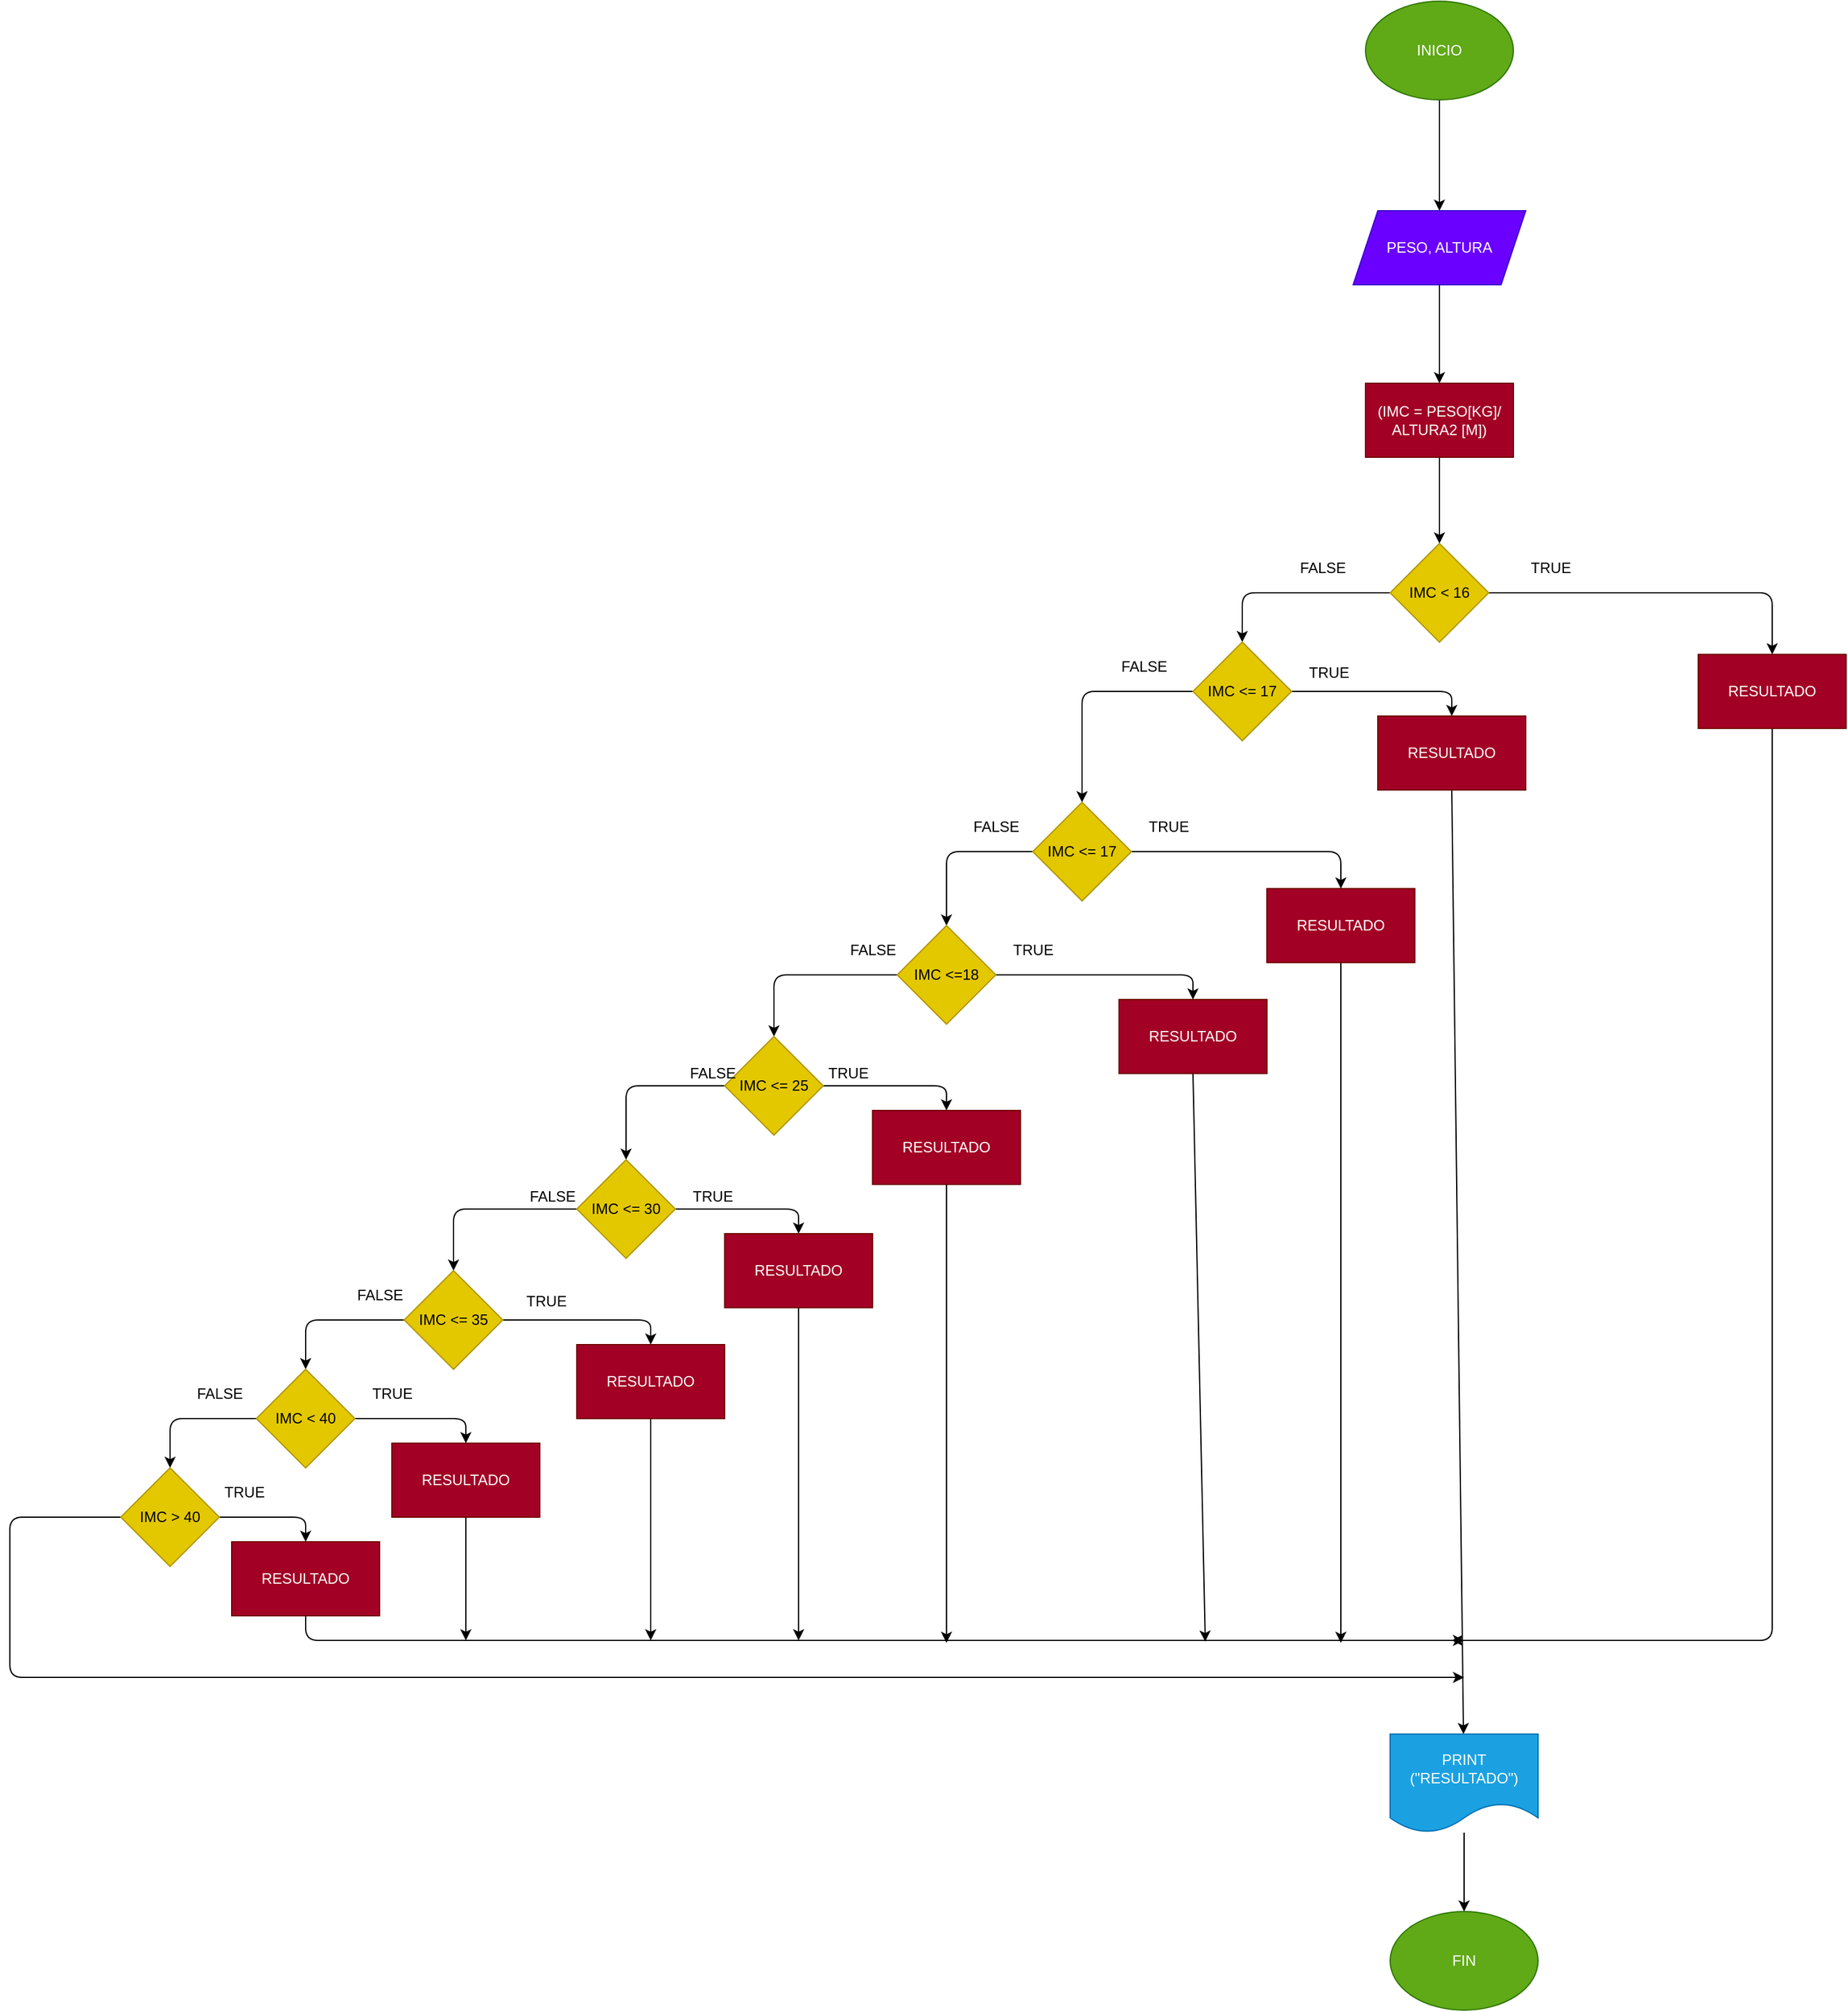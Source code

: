 <mxfile>
    <diagram id="zsZ2bDsrWCghvOntboJc" name="Página-1">
        <mxGraphModel dx="1831" dy="409" grid="1" gridSize="10" guides="1" tooltips="1" connect="1" arrows="1" fold="1" page="1" pageScale="1" pageWidth="1169" pageHeight="827" math="0" shadow="0">
            <root>
                <mxCell id="0"/>
                <mxCell id="1" parent="0"/>
                <mxCell id="4" value="" style="edgeStyle=none;html=1;" edge="1" parent="1" source="2" target="3">
                    <mxGeometry relative="1" as="geometry"/>
                </mxCell>
                <mxCell id="2" value="INICIO" style="ellipse;whiteSpace=wrap;html=1;fillColor=#60a917;fontColor=#ffffff;strokeColor=#2D7600;" vertex="1" parent="1">
                    <mxGeometry x="300" width="120" height="80" as="geometry"/>
                </mxCell>
                <mxCell id="6" value="" style="edgeStyle=none;html=1;" edge="1" parent="1" source="3" target="5">
                    <mxGeometry relative="1" as="geometry"/>
                </mxCell>
                <mxCell id="3" value="PESO, ALTURA" style="shape=parallelogram;perimeter=parallelogramPerimeter;whiteSpace=wrap;html=1;fixedSize=1;fillColor=#6a00ff;fontColor=#ffffff;strokeColor=#3700CC;" vertex="1" parent="1">
                    <mxGeometry x="290" y="170" width="140" height="60" as="geometry"/>
                </mxCell>
                <mxCell id="8" value="" style="edgeStyle=none;html=1;" edge="1" parent="1" source="5" target="7">
                    <mxGeometry relative="1" as="geometry"/>
                </mxCell>
                <mxCell id="5" value="(IMC = PESO[KG]/&lt;br&gt;ALTURA2 [M])" style="whiteSpace=wrap;html=1;fillColor=#a20025;fontColor=#ffffff;strokeColor=#6F0000;" vertex="1" parent="1">
                    <mxGeometry x="300" y="310" width="120" height="60" as="geometry"/>
                </mxCell>
                <mxCell id="9" style="edgeStyle=none;html=1;" edge="1" parent="1" source="7" target="10">
                    <mxGeometry relative="1" as="geometry">
                        <mxPoint x="630" y="580" as="targetPoint"/>
                        <Array as="points">
                            <mxPoint x="630" y="480"/>
                        </Array>
                    </mxGeometry>
                </mxCell>
                <mxCell id="15" style="edgeStyle=none;html=1;exitX=0;exitY=0.5;exitDx=0;exitDy=0;" edge="1" parent="1" source="7" target="16">
                    <mxGeometry relative="1" as="geometry">
                        <mxPoint x="200" y="560" as="targetPoint"/>
                        <Array as="points">
                            <mxPoint x="200" y="480"/>
                        </Array>
                    </mxGeometry>
                </mxCell>
                <mxCell id="7" value="IMC &amp;lt; 16" style="rhombus;whiteSpace=wrap;html=1;fillColor=#e3c800;fontColor=#000000;strokeColor=#B09500;" vertex="1" parent="1">
                    <mxGeometry x="320" y="440" width="80" height="80" as="geometry"/>
                </mxCell>
                <mxCell id="72" style="edgeStyle=none;html=1;" edge="1" parent="1" source="10">
                    <mxGeometry relative="1" as="geometry">
                        <mxPoint x="370" y="1330" as="targetPoint"/>
                        <Array as="points">
                            <mxPoint x="630" y="1330"/>
                        </Array>
                    </mxGeometry>
                </mxCell>
                <mxCell id="10" value="RESULTADO" style="rounded=0;whiteSpace=wrap;html=1;fillColor=#a20025;fontColor=#ffffff;strokeColor=#6F0000;" vertex="1" parent="1">
                    <mxGeometry x="570" y="530" width="120" height="60" as="geometry"/>
                </mxCell>
                <mxCell id="12" value="TRUE" style="text;html=1;align=center;verticalAlign=middle;resizable=0;points=[];autosize=1;strokeColor=none;fillColor=none;" vertex="1" parent="1">
                    <mxGeometry x="420" y="445" width="60" height="30" as="geometry"/>
                </mxCell>
                <mxCell id="14" value="FALSE" style="text;html=1;align=center;verticalAlign=middle;resizable=0;points=[];autosize=1;strokeColor=none;fillColor=none;" vertex="1" parent="1">
                    <mxGeometry x="235" y="445" width="60" height="30" as="geometry"/>
                </mxCell>
                <mxCell id="17" style="edgeStyle=none;html=1;exitX=1;exitY=0.5;exitDx=0;exitDy=0;" edge="1" parent="1" source="16" target="18">
                    <mxGeometry relative="1" as="geometry">
                        <mxPoint x="370" y="610" as="targetPoint"/>
                        <Array as="points">
                            <mxPoint x="370" y="560"/>
                        </Array>
                    </mxGeometry>
                </mxCell>
                <mxCell id="20" style="edgeStyle=none;html=1;exitX=0;exitY=0.5;exitDx=0;exitDy=0;" edge="1" parent="1" source="16" target="21">
                    <mxGeometry relative="1" as="geometry">
                        <mxPoint x="70" y="630" as="targetPoint"/>
                        <Array as="points">
                            <mxPoint x="70" y="560"/>
                        </Array>
                    </mxGeometry>
                </mxCell>
                <mxCell id="16" value="IMC &amp;lt;= 17" style="rhombus;whiteSpace=wrap;html=1;fillColor=#e3c800;fontColor=#000000;strokeColor=#B09500;" vertex="1" parent="1">
                    <mxGeometry x="160" y="520" width="80" height="80" as="geometry"/>
                </mxCell>
                <mxCell id="66" style="edgeStyle=none;html=1;exitX=0.5;exitY=1;exitDx=0;exitDy=0;" edge="1" parent="1" source="18" target="74">
                    <mxGeometry relative="1" as="geometry">
                        <mxPoint x="380" y="1446" as="targetPoint"/>
                    </mxGeometry>
                </mxCell>
                <mxCell id="18" value="RESULTADO" style="rounded=0;whiteSpace=wrap;html=1;fillColor=#a20025;fontColor=#ffffff;strokeColor=#6F0000;" vertex="1" parent="1">
                    <mxGeometry x="310" y="580" width="120" height="60" as="geometry"/>
                </mxCell>
                <mxCell id="19" value="TRUE" style="text;html=1;align=center;verticalAlign=middle;resizable=0;points=[];autosize=1;strokeColor=none;fillColor=none;" vertex="1" parent="1">
                    <mxGeometry x="240" y="530" width="60" height="30" as="geometry"/>
                </mxCell>
                <mxCell id="22" style="edgeStyle=none;html=1;" edge="1" parent="1" source="21" target="23">
                    <mxGeometry relative="1" as="geometry">
                        <mxPoint x="280" y="750" as="targetPoint"/>
                        <Array as="points">
                            <mxPoint x="280" y="690"/>
                        </Array>
                    </mxGeometry>
                </mxCell>
                <mxCell id="24" style="edgeStyle=none;html=1;exitX=0;exitY=0.5;exitDx=0;exitDy=0;" edge="1" parent="1" source="21" target="25">
                    <mxGeometry relative="1" as="geometry">
                        <mxPoint x="-40" y="790" as="targetPoint"/>
                        <Array as="points">
                            <mxPoint x="-40" y="690"/>
                        </Array>
                    </mxGeometry>
                </mxCell>
                <mxCell id="21" value="IMC &amp;lt;= 17" style="rhombus;whiteSpace=wrap;html=1;fillColor=#e3c800;fontColor=#000000;strokeColor=#B09500;" vertex="1" parent="1">
                    <mxGeometry x="30" y="650" width="80" height="80" as="geometry"/>
                </mxCell>
                <mxCell id="71" style="edgeStyle=none;html=1;exitX=0.5;exitY=1;exitDx=0;exitDy=0;" edge="1" parent="1" source="23">
                    <mxGeometry relative="1" as="geometry">
                        <mxPoint x="280" y="1332" as="targetPoint"/>
                    </mxGeometry>
                </mxCell>
                <mxCell id="23" value="RESULTADO" style="rounded=0;whiteSpace=wrap;html=1;fillColor=#a20025;fontColor=#ffffff;strokeColor=#6F0000;" vertex="1" parent="1">
                    <mxGeometry x="220" y="720" width="120" height="60" as="geometry"/>
                </mxCell>
                <mxCell id="29" style="edgeStyle=none;html=1;exitX=1;exitY=0.5;exitDx=0;exitDy=0;" edge="1" parent="1" source="25" target="30">
                    <mxGeometry relative="1" as="geometry">
                        <mxPoint x="160" y="840" as="targetPoint"/>
                        <Array as="points">
                            <mxPoint x="160" y="790"/>
                        </Array>
                    </mxGeometry>
                </mxCell>
                <mxCell id="31" style="edgeStyle=none;html=1;exitX=0;exitY=0.5;exitDx=0;exitDy=0;" edge="1" parent="1" source="25" target="32">
                    <mxGeometry relative="1" as="geometry">
                        <mxPoint x="-180" y="880" as="targetPoint"/>
                        <Array as="points">
                            <mxPoint x="-180" y="790"/>
                        </Array>
                    </mxGeometry>
                </mxCell>
                <mxCell id="25" value="IMC &amp;lt;=18" style="rhombus;whiteSpace=wrap;html=1;fillColor=#e3c800;fontColor=#000000;strokeColor=#B09500;" vertex="1" parent="1">
                    <mxGeometry x="-80" y="750" width="80" height="80" as="geometry"/>
                </mxCell>
                <mxCell id="26" value="TRUE" style="text;html=1;align=center;verticalAlign=middle;resizable=0;points=[];autosize=1;strokeColor=none;fillColor=none;" vertex="1" parent="1">
                    <mxGeometry x="110" y="655" width="60" height="30" as="geometry"/>
                </mxCell>
                <mxCell id="27" value="FALSE" style="text;html=1;align=center;verticalAlign=middle;resizable=0;points=[];autosize=1;strokeColor=none;fillColor=none;" vertex="1" parent="1">
                    <mxGeometry x="-30" y="655" width="60" height="30" as="geometry"/>
                </mxCell>
                <mxCell id="28" value="FALSE" style="text;html=1;align=center;verticalAlign=middle;resizable=0;points=[];autosize=1;strokeColor=none;fillColor=none;" vertex="1" parent="1">
                    <mxGeometry x="90" y="525" width="60" height="30" as="geometry"/>
                </mxCell>
                <mxCell id="70" style="edgeStyle=none;html=1;exitX=0.5;exitY=1;exitDx=0;exitDy=0;" edge="1" parent="1" source="30">
                    <mxGeometry relative="1" as="geometry">
                        <mxPoint x="170" y="1331" as="targetPoint"/>
                    </mxGeometry>
                </mxCell>
                <mxCell id="30" value="RESULTADO" style="rounded=0;whiteSpace=wrap;html=1;fillColor=#a20025;fontColor=#ffffff;strokeColor=#6F0000;" vertex="1" parent="1">
                    <mxGeometry x="100" y="810" width="120" height="60" as="geometry"/>
                </mxCell>
                <mxCell id="33" style="edgeStyle=none;html=1;exitX=1;exitY=0.5;exitDx=0;exitDy=0;" edge="1" parent="1" source="32" target="34">
                    <mxGeometry relative="1" as="geometry">
                        <mxPoint x="-40" y="930" as="targetPoint"/>
                        <Array as="points">
                            <mxPoint x="-40" y="880"/>
                        </Array>
                    </mxGeometry>
                </mxCell>
                <mxCell id="35" style="edgeStyle=none;html=1;exitX=0;exitY=0.5;exitDx=0;exitDy=0;" edge="1" parent="1" source="32" target="36">
                    <mxGeometry relative="1" as="geometry">
                        <mxPoint x="-300" y="980" as="targetPoint"/>
                        <Array as="points">
                            <mxPoint x="-300" y="880"/>
                        </Array>
                    </mxGeometry>
                </mxCell>
                <mxCell id="32" value="IMC &amp;lt;= 25" style="rhombus;whiteSpace=wrap;html=1;fillColor=#e3c800;fontColor=#000000;strokeColor=#B09500;" vertex="1" parent="1">
                    <mxGeometry x="-220" y="840" width="80" height="80" as="geometry"/>
                </mxCell>
                <mxCell id="69" style="edgeStyle=none;html=1;" edge="1" parent="1" source="34">
                    <mxGeometry relative="1" as="geometry">
                        <mxPoint x="-40" y="1332" as="targetPoint"/>
                    </mxGeometry>
                </mxCell>
                <mxCell id="34" value="RESULTADO" style="rounded=0;whiteSpace=wrap;html=1;fillColor=#a20025;fontColor=#ffffff;strokeColor=#6F0000;" vertex="1" parent="1">
                    <mxGeometry x="-100" y="900" width="120" height="60" as="geometry"/>
                </mxCell>
                <mxCell id="37" style="edgeStyle=none;html=1;" edge="1" parent="1" source="36" target="38">
                    <mxGeometry relative="1" as="geometry">
                        <mxPoint x="-160" y="1030" as="targetPoint"/>
                        <Array as="points">
                            <mxPoint x="-160" y="980"/>
                        </Array>
                    </mxGeometry>
                </mxCell>
                <mxCell id="39" style="edgeStyle=none;html=1;" edge="1" parent="1" source="36" target="40">
                    <mxGeometry relative="1" as="geometry">
                        <mxPoint x="-440" y="1070" as="targetPoint"/>
                        <Array as="points">
                            <mxPoint x="-440" y="980"/>
                        </Array>
                    </mxGeometry>
                </mxCell>
                <mxCell id="36" value="IMC &amp;lt;= 30" style="rhombus;whiteSpace=wrap;html=1;fillColor=#e3c800;fontColor=#000000;strokeColor=#B09500;" vertex="1" parent="1">
                    <mxGeometry x="-340" y="940" width="80" height="80" as="geometry"/>
                </mxCell>
                <mxCell id="68" style="edgeStyle=none;html=1;" edge="1" parent="1" source="38">
                    <mxGeometry relative="1" as="geometry">
                        <mxPoint x="-160" y="1330" as="targetPoint"/>
                    </mxGeometry>
                </mxCell>
                <mxCell id="38" value="RESULTADO" style="rounded=0;whiteSpace=wrap;html=1;fillColor=#a20025;fontColor=#ffffff;strokeColor=#6F0000;" vertex="1" parent="1">
                    <mxGeometry x="-220" y="1000" width="120" height="60" as="geometry"/>
                </mxCell>
                <mxCell id="41" style="edgeStyle=none;html=1;" edge="1" parent="1" source="40" target="42">
                    <mxGeometry relative="1" as="geometry">
                        <mxPoint x="-280" y="1120" as="targetPoint"/>
                        <Array as="points">
                            <mxPoint x="-280" y="1070"/>
                        </Array>
                    </mxGeometry>
                </mxCell>
                <mxCell id="43" style="edgeStyle=none;html=1;" edge="1" parent="1" source="40" target="44">
                    <mxGeometry relative="1" as="geometry">
                        <mxPoint x="-560" y="1150" as="targetPoint"/>
                        <Array as="points">
                            <mxPoint x="-560" y="1070"/>
                        </Array>
                    </mxGeometry>
                </mxCell>
                <mxCell id="40" value="IMC &amp;lt;= 35" style="rhombus;whiteSpace=wrap;html=1;fillColor=#e3c800;fontColor=#000000;strokeColor=#B09500;" vertex="1" parent="1">
                    <mxGeometry x="-480" y="1030" width="80" height="80" as="geometry"/>
                </mxCell>
                <mxCell id="67" style="edgeStyle=none;html=1;exitX=0.5;exitY=1;exitDx=0;exitDy=0;" edge="1" parent="1" source="42">
                    <mxGeometry relative="1" as="geometry">
                        <mxPoint x="-280" y="1330" as="targetPoint"/>
                    </mxGeometry>
                </mxCell>
                <mxCell id="42" value="RESULTADO" style="rounded=0;whiteSpace=wrap;html=1;fillColor=#a20025;fontColor=#ffffff;strokeColor=#6F0000;" vertex="1" parent="1">
                    <mxGeometry x="-340" y="1090" width="120" height="60" as="geometry"/>
                </mxCell>
                <mxCell id="45" style="edgeStyle=none;html=1;exitX=1;exitY=0.5;exitDx=0;exitDy=0;" edge="1" parent="1" source="44" target="46">
                    <mxGeometry relative="1" as="geometry">
                        <mxPoint x="-430" y="1200" as="targetPoint"/>
                        <Array as="points">
                            <mxPoint x="-430" y="1150"/>
                        </Array>
                    </mxGeometry>
                </mxCell>
                <mxCell id="47" style="edgeStyle=none;html=1;" edge="1" parent="1" source="44" target="48">
                    <mxGeometry relative="1" as="geometry">
                        <mxPoint x="-670" y="1230" as="targetPoint"/>
                        <Array as="points">
                            <mxPoint x="-670" y="1150"/>
                        </Array>
                    </mxGeometry>
                </mxCell>
                <mxCell id="44" value="IMC &amp;lt; 40" style="rhombus;whiteSpace=wrap;html=1;fillColor=#e3c800;fontColor=#000000;strokeColor=#B09500;" vertex="1" parent="1">
                    <mxGeometry x="-600" y="1110" width="80" height="80" as="geometry"/>
                </mxCell>
                <mxCell id="65" style="edgeStyle=none;html=1;" edge="1" parent="1" source="46">
                    <mxGeometry relative="1" as="geometry">
                        <mxPoint x="-430" y="1330" as="targetPoint"/>
                    </mxGeometry>
                </mxCell>
                <mxCell id="46" value="RESULTADO" style="rounded=0;whiteSpace=wrap;html=1;fillColor=#a20025;fontColor=#ffffff;strokeColor=#6F0000;" vertex="1" parent="1">
                    <mxGeometry x="-490" y="1170" width="120" height="60" as="geometry"/>
                </mxCell>
                <mxCell id="49" style="edgeStyle=none;html=1;" edge="1" parent="1" source="48" target="50">
                    <mxGeometry relative="1" as="geometry">
                        <mxPoint x="-560" y="1280" as="targetPoint"/>
                        <Array as="points">
                            <mxPoint x="-560" y="1230"/>
                        </Array>
                    </mxGeometry>
                </mxCell>
                <mxCell id="51" style="edgeStyle=none;html=1;exitX=0;exitY=0.5;exitDx=0;exitDy=0;" edge="1" parent="1" source="48">
                    <mxGeometry relative="1" as="geometry">
                        <mxPoint x="380" y="1360" as="targetPoint"/>
                        <Array as="points">
                            <mxPoint x="-800" y="1230"/>
                            <mxPoint x="-800" y="1360"/>
                        </Array>
                    </mxGeometry>
                </mxCell>
                <mxCell id="48" value="IMC &amp;gt; 40" style="rhombus;whiteSpace=wrap;html=1;fillColor=#e3c800;fontColor=#000000;strokeColor=#B09500;" vertex="1" parent="1">
                    <mxGeometry x="-710" y="1190" width="80" height="80" as="geometry"/>
                </mxCell>
                <mxCell id="64" style="edgeStyle=none;html=1;exitX=0.5;exitY=1;exitDx=0;exitDy=0;" edge="1" parent="1" source="50">
                    <mxGeometry relative="1" as="geometry">
                        <mxPoint x="380" y="1330" as="targetPoint"/>
                        <Array as="points">
                            <mxPoint x="-560" y="1330"/>
                        </Array>
                    </mxGeometry>
                </mxCell>
                <mxCell id="50" value="RESULTADO" style="rounded=0;whiteSpace=wrap;html=1;fillColor=#a20025;fontColor=#ffffff;strokeColor=#6F0000;" vertex="1" parent="1">
                    <mxGeometry x="-620" y="1250" width="120" height="60" as="geometry"/>
                </mxCell>
                <mxCell id="52" value="TRUE" style="text;html=1;align=center;verticalAlign=middle;resizable=0;points=[];autosize=1;strokeColor=none;fillColor=none;" vertex="1" parent="1">
                    <mxGeometry y="755" width="60" height="30" as="geometry"/>
                </mxCell>
                <mxCell id="53" value="FALSE" style="text;html=1;align=center;verticalAlign=middle;resizable=0;points=[];autosize=1;strokeColor=none;fillColor=none;" vertex="1" parent="1">
                    <mxGeometry x="-130" y="755" width="60" height="30" as="geometry"/>
                </mxCell>
                <mxCell id="55" value="TRUE" style="text;html=1;align=center;verticalAlign=middle;resizable=0;points=[];autosize=1;strokeColor=none;fillColor=none;" vertex="1" parent="1">
                    <mxGeometry x="-150" y="855" width="60" height="30" as="geometry"/>
                </mxCell>
                <mxCell id="56" value="FALSE" style="text;html=1;align=center;verticalAlign=middle;resizable=0;points=[];autosize=1;strokeColor=none;fillColor=none;" vertex="1" parent="1">
                    <mxGeometry x="-260" y="855" width="60" height="30" as="geometry"/>
                </mxCell>
                <mxCell id="57" value="TRUE" style="text;html=1;align=center;verticalAlign=middle;resizable=0;points=[];autosize=1;strokeColor=none;fillColor=none;" vertex="1" parent="1">
                    <mxGeometry x="-260" y="955" width="60" height="30" as="geometry"/>
                </mxCell>
                <mxCell id="58" value="FALSE" style="text;html=1;align=center;verticalAlign=middle;resizable=0;points=[];autosize=1;strokeColor=none;fillColor=none;" vertex="1" parent="1">
                    <mxGeometry x="-390" y="955" width="60" height="30" as="geometry"/>
                </mxCell>
                <mxCell id="59" value="TRUE" style="text;html=1;align=center;verticalAlign=middle;resizable=0;points=[];autosize=1;strokeColor=none;fillColor=none;" vertex="1" parent="1">
                    <mxGeometry x="-395" y="1040" width="60" height="30" as="geometry"/>
                </mxCell>
                <mxCell id="60" value="FALSE" style="text;html=1;align=center;verticalAlign=middle;resizable=0;points=[];autosize=1;strokeColor=none;fillColor=none;" vertex="1" parent="1">
                    <mxGeometry x="-530" y="1035" width="60" height="30" as="geometry"/>
                </mxCell>
                <mxCell id="61" value="TRUE" style="text;html=1;align=center;verticalAlign=middle;resizable=0;points=[];autosize=1;strokeColor=none;fillColor=none;" vertex="1" parent="1">
                    <mxGeometry x="-520" y="1115" width="60" height="30" as="geometry"/>
                </mxCell>
                <mxCell id="62" value="FALSE" style="text;html=1;align=center;verticalAlign=middle;resizable=0;points=[];autosize=1;strokeColor=none;fillColor=none;" vertex="1" parent="1">
                    <mxGeometry x="-660" y="1115" width="60" height="30" as="geometry"/>
                </mxCell>
                <mxCell id="63" value="TRUE" style="text;html=1;align=center;verticalAlign=middle;resizable=0;points=[];autosize=1;strokeColor=none;fillColor=none;" vertex="1" parent="1">
                    <mxGeometry x="-640" y="1195" width="60" height="30" as="geometry"/>
                </mxCell>
                <mxCell id="75" style="edgeStyle=none;html=1;" edge="1" parent="1" source="74" target="76">
                    <mxGeometry relative="1" as="geometry">
                        <mxPoint x="380" y="1590" as="targetPoint"/>
                    </mxGeometry>
                </mxCell>
                <mxCell id="74" value="PRINT&lt;br&gt;(&quot;RESULTADO&quot;)" style="shape=document;whiteSpace=wrap;html=1;boundedLbl=1;fillColor=#1ba1e2;fontColor=#ffffff;strokeColor=#006EAF;" vertex="1" parent="1">
                    <mxGeometry x="320" y="1406" width="120" height="80" as="geometry"/>
                </mxCell>
                <mxCell id="76" value="FIN" style="ellipse;whiteSpace=wrap;html=1;fillColor=#60a917;fontColor=#ffffff;strokeColor=#2D7600;" vertex="1" parent="1">
                    <mxGeometry x="320" y="1550" width="120" height="80" as="geometry"/>
                </mxCell>
            </root>
        </mxGraphModel>
    </diagram>
</mxfile>